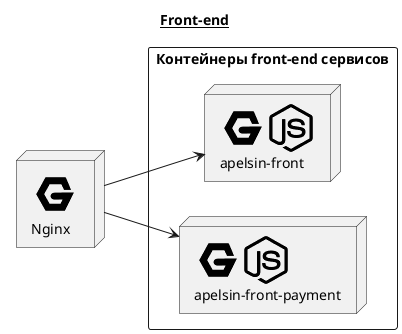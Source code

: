 @startuml
!include <cloudinsight/tomcat>
!include <cloudinsight/kafka>
!include <cloudinsight/java>
!include <cloudinsight/postgresql>
!include <cloudinsight/rabbitmq>
!include <cloudinsight/docker>
!include <cloudinsight/nodejs>
!include <cloudinsight/nginx>
!include <cloudinsight/linux>

title __Front-end__
 left to right direction

node "<$nginx>\nNginx" as nginx_main
rectangle "Контейнеры front-end сервисов" {
  node "<$nginx><$nodejs>\napelsin-front" as js_main
  node "<$nginx><$nodejs>\napelsin-front-payment" as js_payment
}


nginx_main --> js_main
nginx_main --> js_payment

@enduml